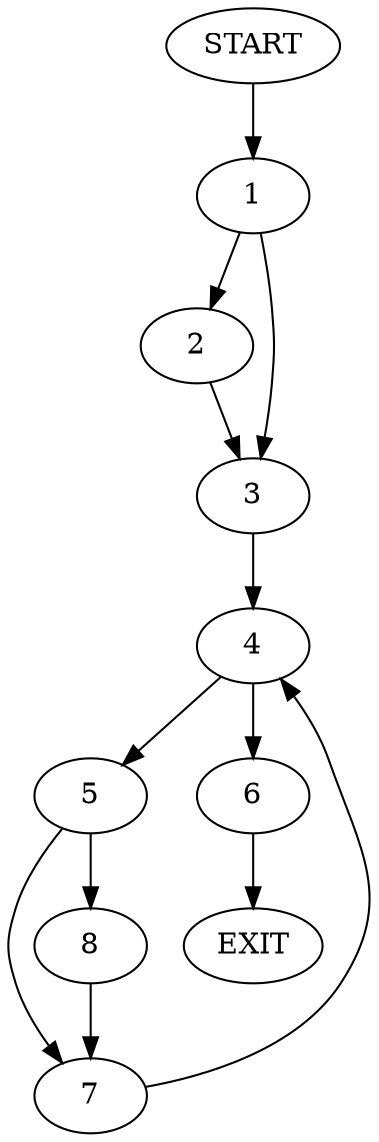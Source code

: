 digraph {
0 [label="START"]
9 [label="EXIT"]
0 -> 1
1 -> 2
1 -> 3
3 -> 4
2 -> 3
4 -> 5
4 -> 6
6 -> 9
5 -> 7
5 -> 8
7 -> 4
8 -> 7
}
